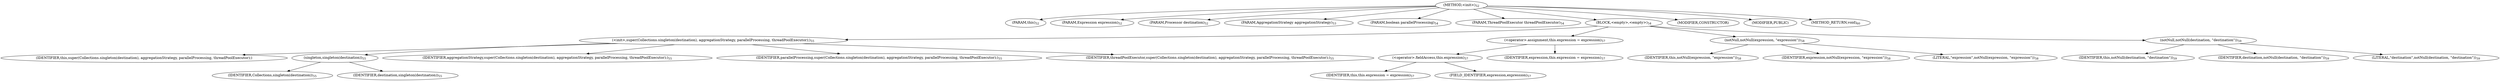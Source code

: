 digraph "&lt;init&gt;" {  
"45" [label = <(METHOD,&lt;init&gt;)<SUB>52</SUB>> ]
"6" [label = <(PARAM,this)<SUB>52</SUB>> ]
"46" [label = <(PARAM,Expression expression)<SUB>52</SUB>> ]
"47" [label = <(PARAM,Processor destination)<SUB>52</SUB>> ]
"48" [label = <(PARAM,AggregationStrategy aggregationStrategy)<SUB>53</SUB>> ]
"49" [label = <(PARAM,boolean parallelProcessing)<SUB>54</SUB>> ]
"50" [label = <(PARAM,ThreadPoolExecutor threadPoolExecutor)<SUB>54</SUB>> ]
"51" [label = <(BLOCK,&lt;empty&gt;,&lt;empty&gt;)<SUB>54</SUB>> ]
"52" [label = <(&lt;init&gt;,super(Collections.singleton(destination), aggregationStrategy, parallelProcessing, threadPoolExecutor);)<SUB>55</SUB>> ]
"5" [label = <(IDENTIFIER,this,super(Collections.singleton(destination), aggregationStrategy, parallelProcessing, threadPoolExecutor);)> ]
"53" [label = <(singleton,singleton(destination))<SUB>55</SUB>> ]
"54" [label = <(IDENTIFIER,Collections,singleton(destination))<SUB>55</SUB>> ]
"55" [label = <(IDENTIFIER,destination,singleton(destination))<SUB>55</SUB>> ]
"56" [label = <(IDENTIFIER,aggregationStrategy,super(Collections.singleton(destination), aggregationStrategy, parallelProcessing, threadPoolExecutor);)<SUB>55</SUB>> ]
"57" [label = <(IDENTIFIER,parallelProcessing,super(Collections.singleton(destination), aggregationStrategy, parallelProcessing, threadPoolExecutor);)<SUB>55</SUB>> ]
"58" [label = <(IDENTIFIER,threadPoolExecutor,super(Collections.singleton(destination), aggregationStrategy, parallelProcessing, threadPoolExecutor);)<SUB>55</SUB>> ]
"59" [label = <(&lt;operator&gt;.assignment,this.expression = expression)<SUB>57</SUB>> ]
"60" [label = <(&lt;operator&gt;.fieldAccess,this.expression)<SUB>57</SUB>> ]
"7" [label = <(IDENTIFIER,this,this.expression = expression)<SUB>57</SUB>> ]
"61" [label = <(FIELD_IDENTIFIER,expression,expression)<SUB>57</SUB>> ]
"62" [label = <(IDENTIFIER,expression,this.expression = expression)<SUB>57</SUB>> ]
"63" [label = <(notNull,notNull(expression, &quot;expression&quot;))<SUB>58</SUB>> ]
"8" [label = <(IDENTIFIER,this,notNull(expression, &quot;expression&quot;))<SUB>58</SUB>> ]
"64" [label = <(IDENTIFIER,expression,notNull(expression, &quot;expression&quot;))<SUB>58</SUB>> ]
"65" [label = <(LITERAL,&quot;expression&quot;,notNull(expression, &quot;expression&quot;))<SUB>58</SUB>> ]
"66" [label = <(notNull,notNull(destination, &quot;destination&quot;))<SUB>59</SUB>> ]
"9" [label = <(IDENTIFIER,this,notNull(destination, &quot;destination&quot;))<SUB>59</SUB>> ]
"67" [label = <(IDENTIFIER,destination,notNull(destination, &quot;destination&quot;))<SUB>59</SUB>> ]
"68" [label = <(LITERAL,&quot;destination&quot;,notNull(destination, &quot;destination&quot;))<SUB>59</SUB>> ]
"69" [label = <(MODIFIER,CONSTRUCTOR)> ]
"70" [label = <(MODIFIER,PUBLIC)> ]
"71" [label = <(METHOD_RETURN,void)<SUB>60</SUB>> ]
  "45" -> "6" 
  "45" -> "46" 
  "45" -> "47" 
  "45" -> "48" 
  "45" -> "49" 
  "45" -> "50" 
  "45" -> "51" 
  "45" -> "69" 
  "45" -> "70" 
  "45" -> "71" 
  "51" -> "52" 
  "51" -> "59" 
  "51" -> "63" 
  "51" -> "66" 
  "52" -> "5" 
  "52" -> "53" 
  "52" -> "56" 
  "52" -> "57" 
  "52" -> "58" 
  "53" -> "54" 
  "53" -> "55" 
  "59" -> "60" 
  "59" -> "62" 
  "60" -> "7" 
  "60" -> "61" 
  "63" -> "8" 
  "63" -> "64" 
  "63" -> "65" 
  "66" -> "9" 
  "66" -> "67" 
  "66" -> "68" 
}
